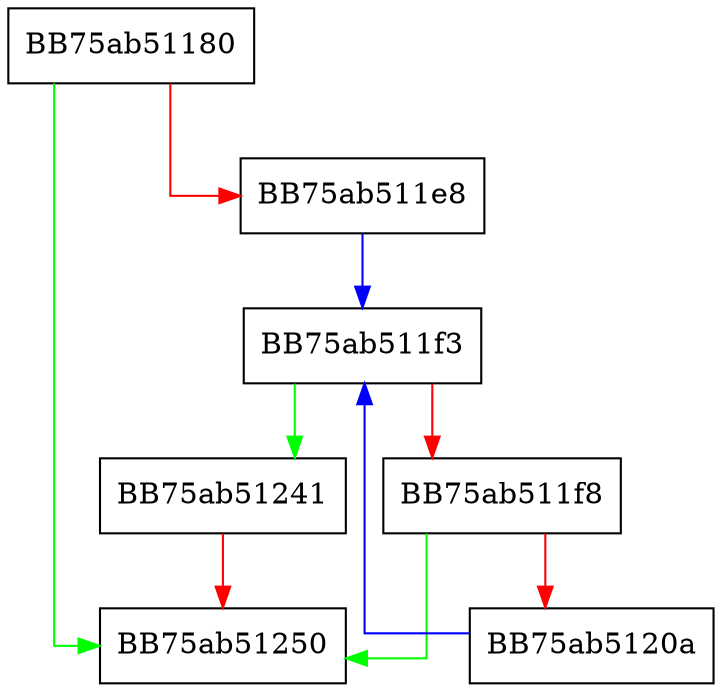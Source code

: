 digraph minmaxFunc {
  node [shape="box"];
  graph [splines=ortho];
  BB75ab51180 -> BB75ab51250 [color="green"];
  BB75ab51180 -> BB75ab511e8 [color="red"];
  BB75ab511e8 -> BB75ab511f3 [color="blue"];
  BB75ab511f3 -> BB75ab51241 [color="green"];
  BB75ab511f3 -> BB75ab511f8 [color="red"];
  BB75ab511f8 -> BB75ab51250 [color="green"];
  BB75ab511f8 -> BB75ab5120a [color="red"];
  BB75ab5120a -> BB75ab511f3 [color="blue"];
  BB75ab51241 -> BB75ab51250 [color="red"];
}
